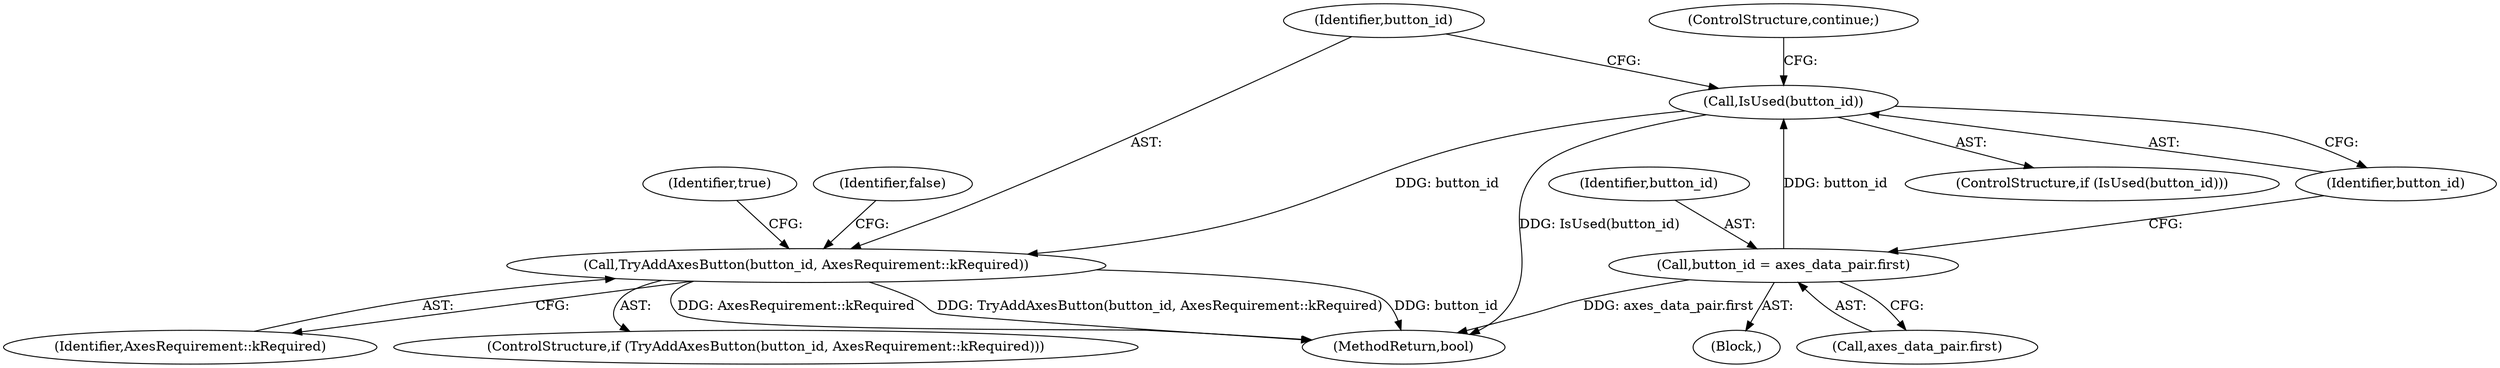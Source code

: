 digraph "1_Chrome_79708b391b2e91d63b5d009ec6202c7d7ededf93_4@del" {
"1000115" [label="(Call,TryAddAxesButton(button_id, AxesRequirement::kRequired))"];
"1000111" [label="(Call,IsUsed(button_id))"];
"1000105" [label="(Call,button_id = axes_data_pair.first)"];
"1000115" [label="(Call,TryAddAxesButton(button_id, AxesRequirement::kRequired))"];
"1000105" [label="(Call,button_id = axes_data_pair.first)"];
"1000111" [label="(Call,IsUsed(button_id))"];
"1000117" [label="(Identifier,AxesRequirement::kRequired)"];
"1000107" [label="(Call,axes_data_pair.first)"];
"1000114" [label="(ControlStructure,if (TryAddAxesButton(button_id, AxesRequirement::kRequired)))"];
"1000106" [label="(Identifier,button_id)"];
"1000103" [label="(Block,)"];
"1000119" [label="(Identifier,true)"];
"1000122" [label="(MethodReturn,bool)"];
"1000113" [label="(ControlStructure,continue;)"];
"1000121" [label="(Identifier,false)"];
"1000110" [label="(ControlStructure,if (IsUsed(button_id)))"];
"1000112" [label="(Identifier,button_id)"];
"1000116" [label="(Identifier,button_id)"];
"1000115" -> "1000114"  [label="AST: "];
"1000115" -> "1000117"  [label="CFG: "];
"1000116" -> "1000115"  [label="AST: "];
"1000117" -> "1000115"  [label="AST: "];
"1000119" -> "1000115"  [label="CFG: "];
"1000121" -> "1000115"  [label="CFG: "];
"1000115" -> "1000122"  [label="DDG: AxesRequirement::kRequired"];
"1000115" -> "1000122"  [label="DDG: TryAddAxesButton(button_id, AxesRequirement::kRequired)"];
"1000115" -> "1000122"  [label="DDG: button_id"];
"1000111" -> "1000115"  [label="DDG: button_id"];
"1000111" -> "1000110"  [label="AST: "];
"1000111" -> "1000112"  [label="CFG: "];
"1000112" -> "1000111"  [label="AST: "];
"1000113" -> "1000111"  [label="CFG: "];
"1000116" -> "1000111"  [label="CFG: "];
"1000111" -> "1000122"  [label="DDG: IsUsed(button_id)"];
"1000105" -> "1000111"  [label="DDG: button_id"];
"1000105" -> "1000103"  [label="AST: "];
"1000105" -> "1000107"  [label="CFG: "];
"1000106" -> "1000105"  [label="AST: "];
"1000107" -> "1000105"  [label="AST: "];
"1000112" -> "1000105"  [label="CFG: "];
"1000105" -> "1000122"  [label="DDG: axes_data_pair.first"];
}
